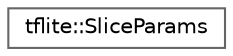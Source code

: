 digraph "Graphical Class Hierarchy"
{
 // LATEX_PDF_SIZE
  bgcolor="transparent";
  edge [fontname=Helvetica,fontsize=10,labelfontname=Helvetica,labelfontsize=10];
  node [fontname=Helvetica,fontsize=10,shape=box,height=0.2,width=0.4];
  rankdir="LR";
  Node0 [id="Node000000",label="tflite::SliceParams",height=0.2,width=0.4,color="grey40", fillcolor="white", style="filled",URL="$structtflite_1_1_slice_params.html",tooltip=" "];
}
